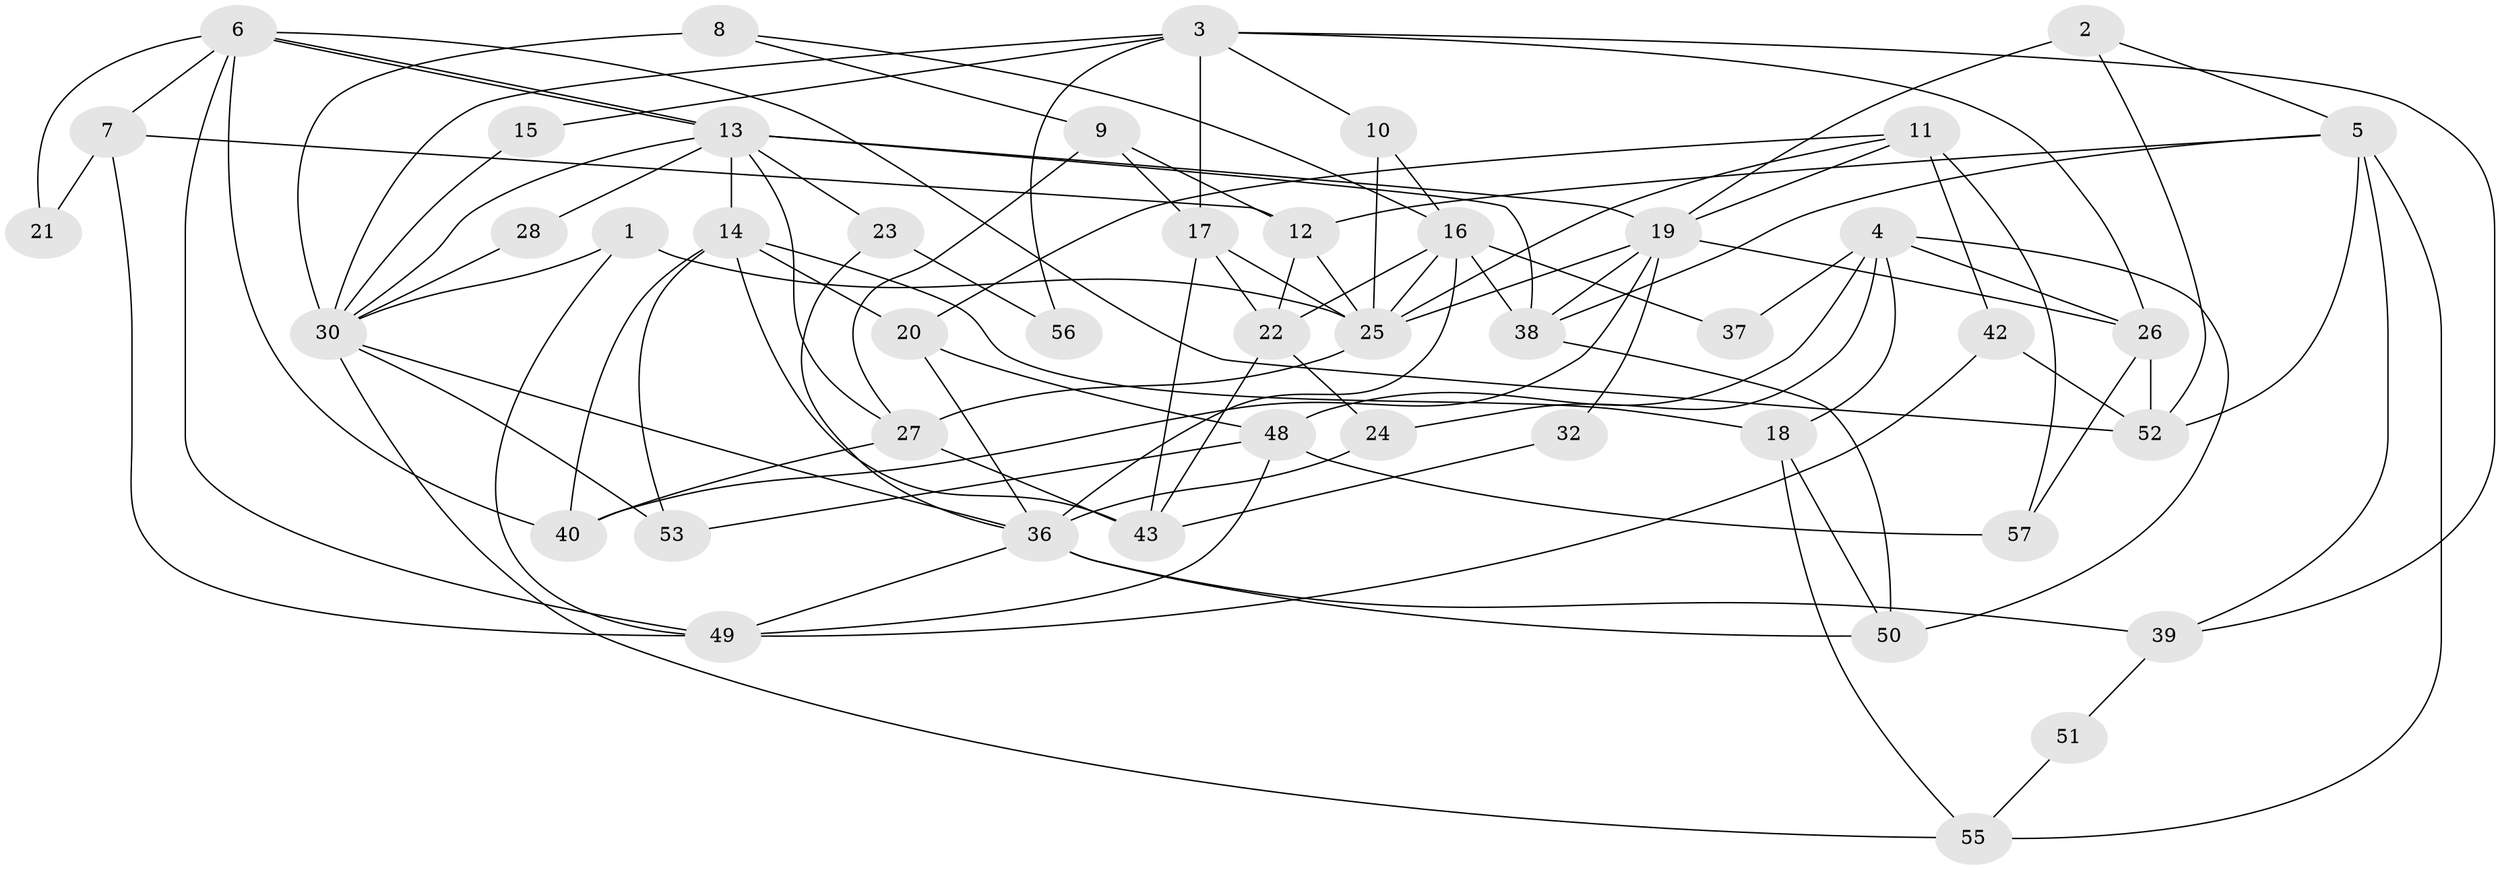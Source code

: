 // original degree distribution, {4: 0.19696969696969696, 3: 0.2878787878787879, 6: 0.10606060606060606, 5: 0.19696969696969696, 2: 0.15151515151515152, 7: 0.06060606060606061}
// Generated by graph-tools (version 1.1) at 2025/11/02/27/25 16:11:17]
// undirected, 46 vertices, 105 edges
graph export_dot {
graph [start="1"]
  node [color=gray90,style=filled];
  1;
  2 [super="+34"];
  3 [super="+47"];
  4 [super="+35"];
  5 [super="+31"];
  6 [super="+41"];
  7;
  8;
  9;
  10;
  11 [super="+45"];
  12 [super="+62"];
  13 [super="+66"];
  14;
  15;
  16 [super="+44"];
  17 [super="+58"];
  18;
  19 [super="+29"];
  20 [super="+33"];
  21;
  22;
  23;
  24;
  25 [super="+46"];
  26 [super="+54"];
  27;
  28;
  30 [super="+63"];
  32;
  36 [super="+65"];
  37;
  38;
  39 [super="+64"];
  40 [super="+59"];
  42 [super="+60"];
  43;
  48;
  49 [super="+61"];
  50;
  51;
  52;
  53;
  55;
  56;
  57;
  1 -- 25;
  1 -- 49 [weight=2];
  1 -- 30;
  2 -- 52;
  2 -- 5;
  2 -- 19 [weight=2];
  3 -- 26;
  3 -- 10;
  3 -- 56;
  3 -- 30;
  3 -- 15;
  3 -- 39;
  3 -- 17;
  4 -- 18;
  4 -- 48;
  4 -- 37;
  4 -- 24;
  4 -- 26;
  4 -- 50;
  5 -- 55;
  5 -- 38;
  5 -- 52;
  5 -- 12;
  5 -- 39;
  6 -- 13;
  6 -- 13;
  6 -- 7;
  6 -- 49;
  6 -- 40;
  6 -- 52;
  6 -- 21;
  7 -- 21;
  7 -- 12;
  7 -- 49;
  8 -- 30 [weight=2];
  8 -- 16;
  8 -- 9;
  9 -- 27;
  9 -- 17;
  9 -- 12;
  10 -- 16;
  10 -- 25;
  11 -- 42 [weight=2];
  11 -- 57;
  11 -- 25;
  11 -- 20;
  11 -- 19;
  12 -- 22;
  12 -- 25;
  13 -- 30;
  13 -- 19;
  13 -- 28;
  13 -- 38;
  13 -- 23;
  13 -- 27;
  13 -- 14;
  14 -- 18;
  14 -- 40;
  14 -- 43;
  14 -- 53;
  14 -- 20;
  15 -- 30;
  16 -- 22;
  16 -- 36;
  16 -- 37;
  16 -- 38;
  16 -- 25 [weight=2];
  17 -- 22;
  17 -- 25;
  17 -- 43;
  18 -- 50;
  18 -- 55;
  19 -- 38;
  19 -- 26;
  19 -- 32;
  19 -- 40;
  19 -- 25;
  20 -- 48;
  20 -- 36;
  22 -- 43;
  22 -- 24;
  23 -- 36;
  23 -- 56;
  24 -- 36;
  25 -- 27 [weight=2];
  26 -- 57;
  26 -- 52;
  27 -- 40;
  27 -- 43;
  28 -- 30;
  30 -- 53;
  30 -- 55;
  30 -- 36;
  32 -- 43;
  36 -- 49 [weight=2];
  36 -- 50;
  36 -- 39;
  38 -- 50;
  39 -- 51;
  42 -- 52;
  42 -- 49;
  48 -- 49;
  48 -- 53;
  48 -- 57;
  51 -- 55;
}
